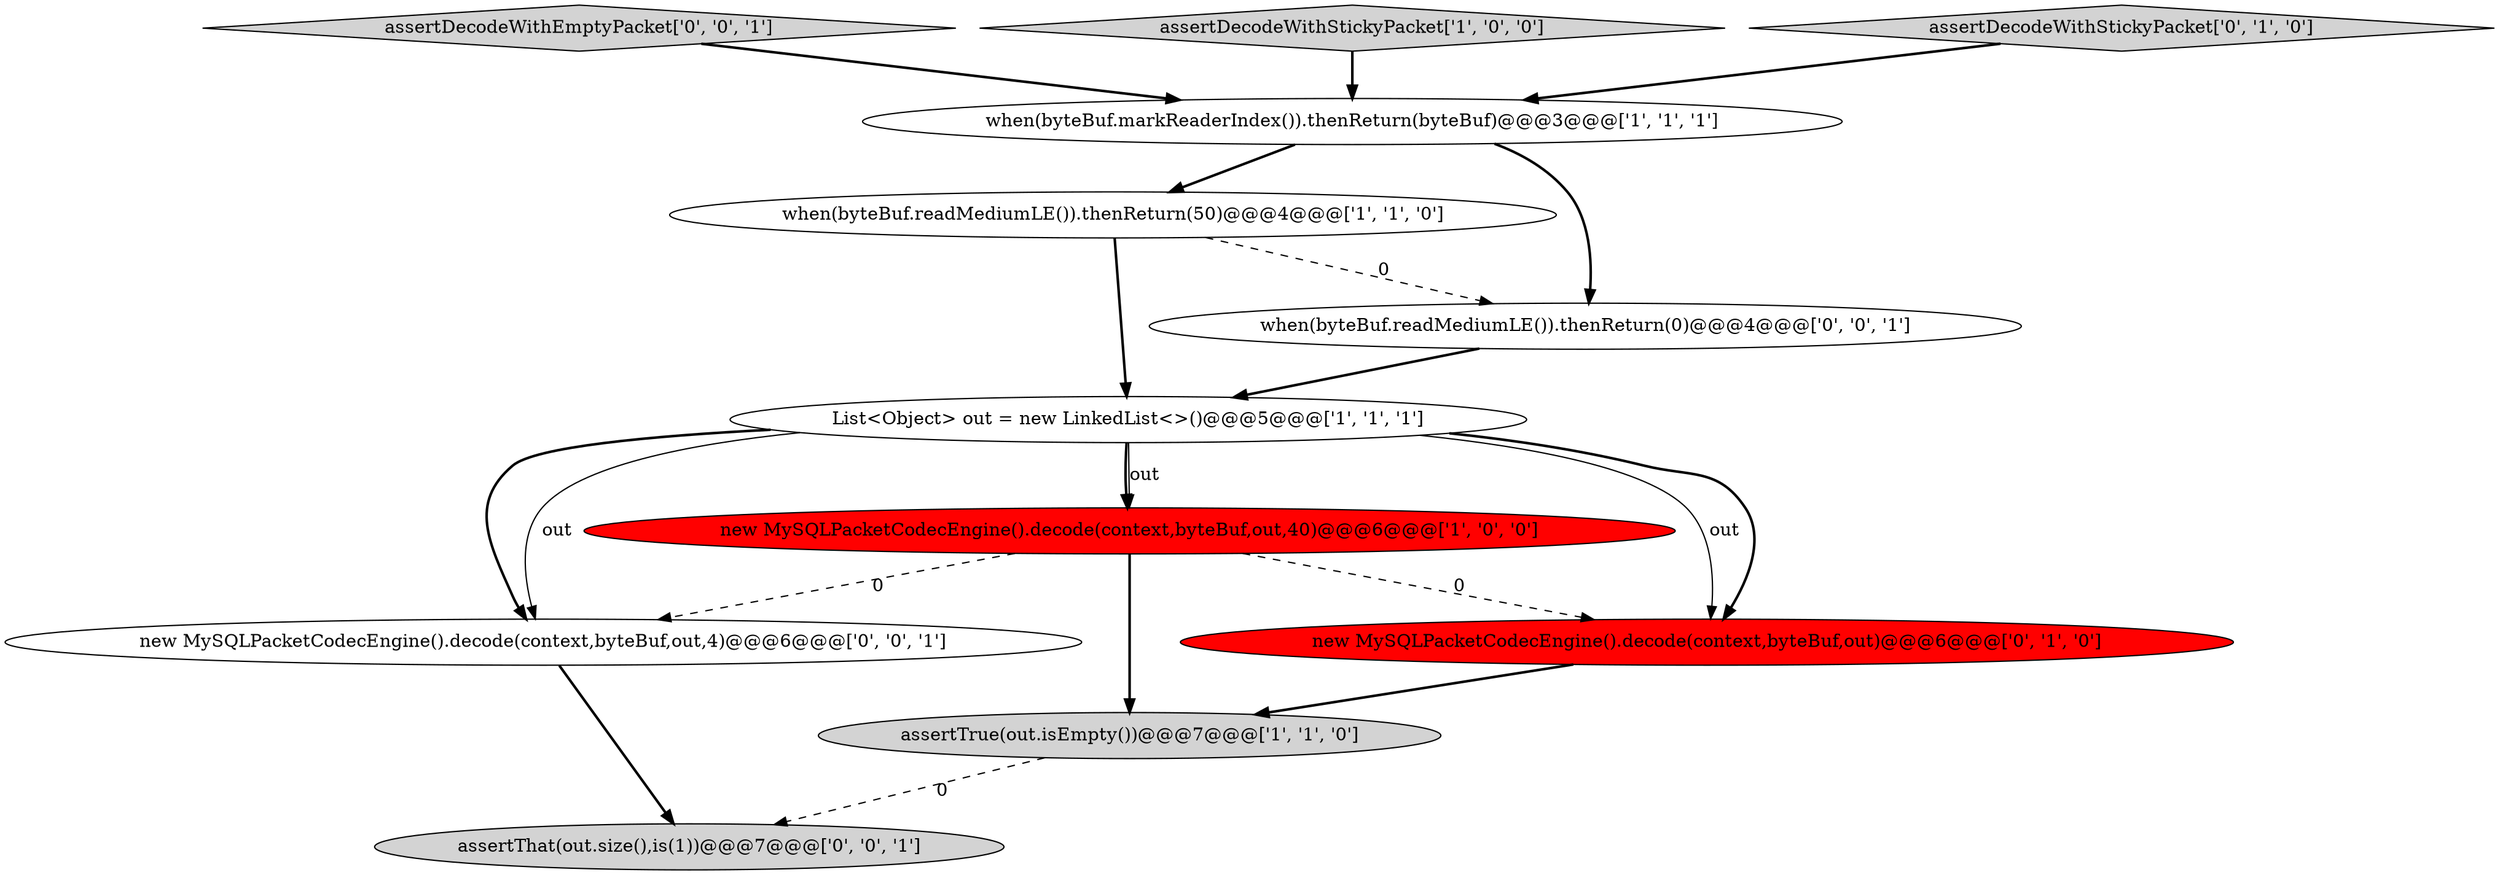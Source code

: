 digraph {
0 [style = filled, label = "when(byteBuf.readMediumLE()).thenReturn(50)@@@4@@@['1', '1', '0']", fillcolor = white, shape = ellipse image = "AAA0AAABBB1BBB"];
11 [style = filled, label = "new MySQLPacketCodecEngine().decode(context,byteBuf,out,4)@@@6@@@['0', '0', '1']", fillcolor = white, shape = ellipse image = "AAA0AAABBB3BBB"];
3 [style = filled, label = "List<Object> out = new LinkedList<>()@@@5@@@['1', '1', '1']", fillcolor = white, shape = ellipse image = "AAA0AAABBB1BBB"];
10 [style = filled, label = "assertDecodeWithEmptyPacket['0', '0', '1']", fillcolor = lightgray, shape = diamond image = "AAA0AAABBB3BBB"];
2 [style = filled, label = "new MySQLPacketCodecEngine().decode(context,byteBuf,out,40)@@@6@@@['1', '0', '0']", fillcolor = red, shape = ellipse image = "AAA1AAABBB1BBB"];
4 [style = filled, label = "when(byteBuf.markReaderIndex()).thenReturn(byteBuf)@@@3@@@['1', '1', '1']", fillcolor = white, shape = ellipse image = "AAA0AAABBB1BBB"];
1 [style = filled, label = "assertTrue(out.isEmpty())@@@7@@@['1', '1', '0']", fillcolor = lightgray, shape = ellipse image = "AAA0AAABBB1BBB"];
7 [style = filled, label = "new MySQLPacketCodecEngine().decode(context,byteBuf,out)@@@6@@@['0', '1', '0']", fillcolor = red, shape = ellipse image = "AAA1AAABBB2BBB"];
5 [style = filled, label = "assertDecodeWithStickyPacket['1', '0', '0']", fillcolor = lightgray, shape = diamond image = "AAA0AAABBB1BBB"];
8 [style = filled, label = "assertThat(out.size(),is(1))@@@7@@@['0', '0', '1']", fillcolor = lightgray, shape = ellipse image = "AAA0AAABBB3BBB"];
6 [style = filled, label = "assertDecodeWithStickyPacket['0', '1', '0']", fillcolor = lightgray, shape = diamond image = "AAA0AAABBB2BBB"];
9 [style = filled, label = "when(byteBuf.readMediumLE()).thenReturn(0)@@@4@@@['0', '0', '1']", fillcolor = white, shape = ellipse image = "AAA0AAABBB3BBB"];
3->11 [style = bold, label=""];
0->3 [style = bold, label=""];
4->9 [style = bold, label=""];
9->3 [style = bold, label=""];
6->4 [style = bold, label=""];
11->8 [style = bold, label=""];
3->7 [style = solid, label="out"];
2->11 [style = dashed, label="0"];
1->8 [style = dashed, label="0"];
7->1 [style = bold, label=""];
0->9 [style = dashed, label="0"];
3->2 [style = bold, label=""];
3->11 [style = solid, label="out"];
3->7 [style = bold, label=""];
2->7 [style = dashed, label="0"];
3->2 [style = solid, label="out"];
2->1 [style = bold, label=""];
5->4 [style = bold, label=""];
4->0 [style = bold, label=""];
10->4 [style = bold, label=""];
}
